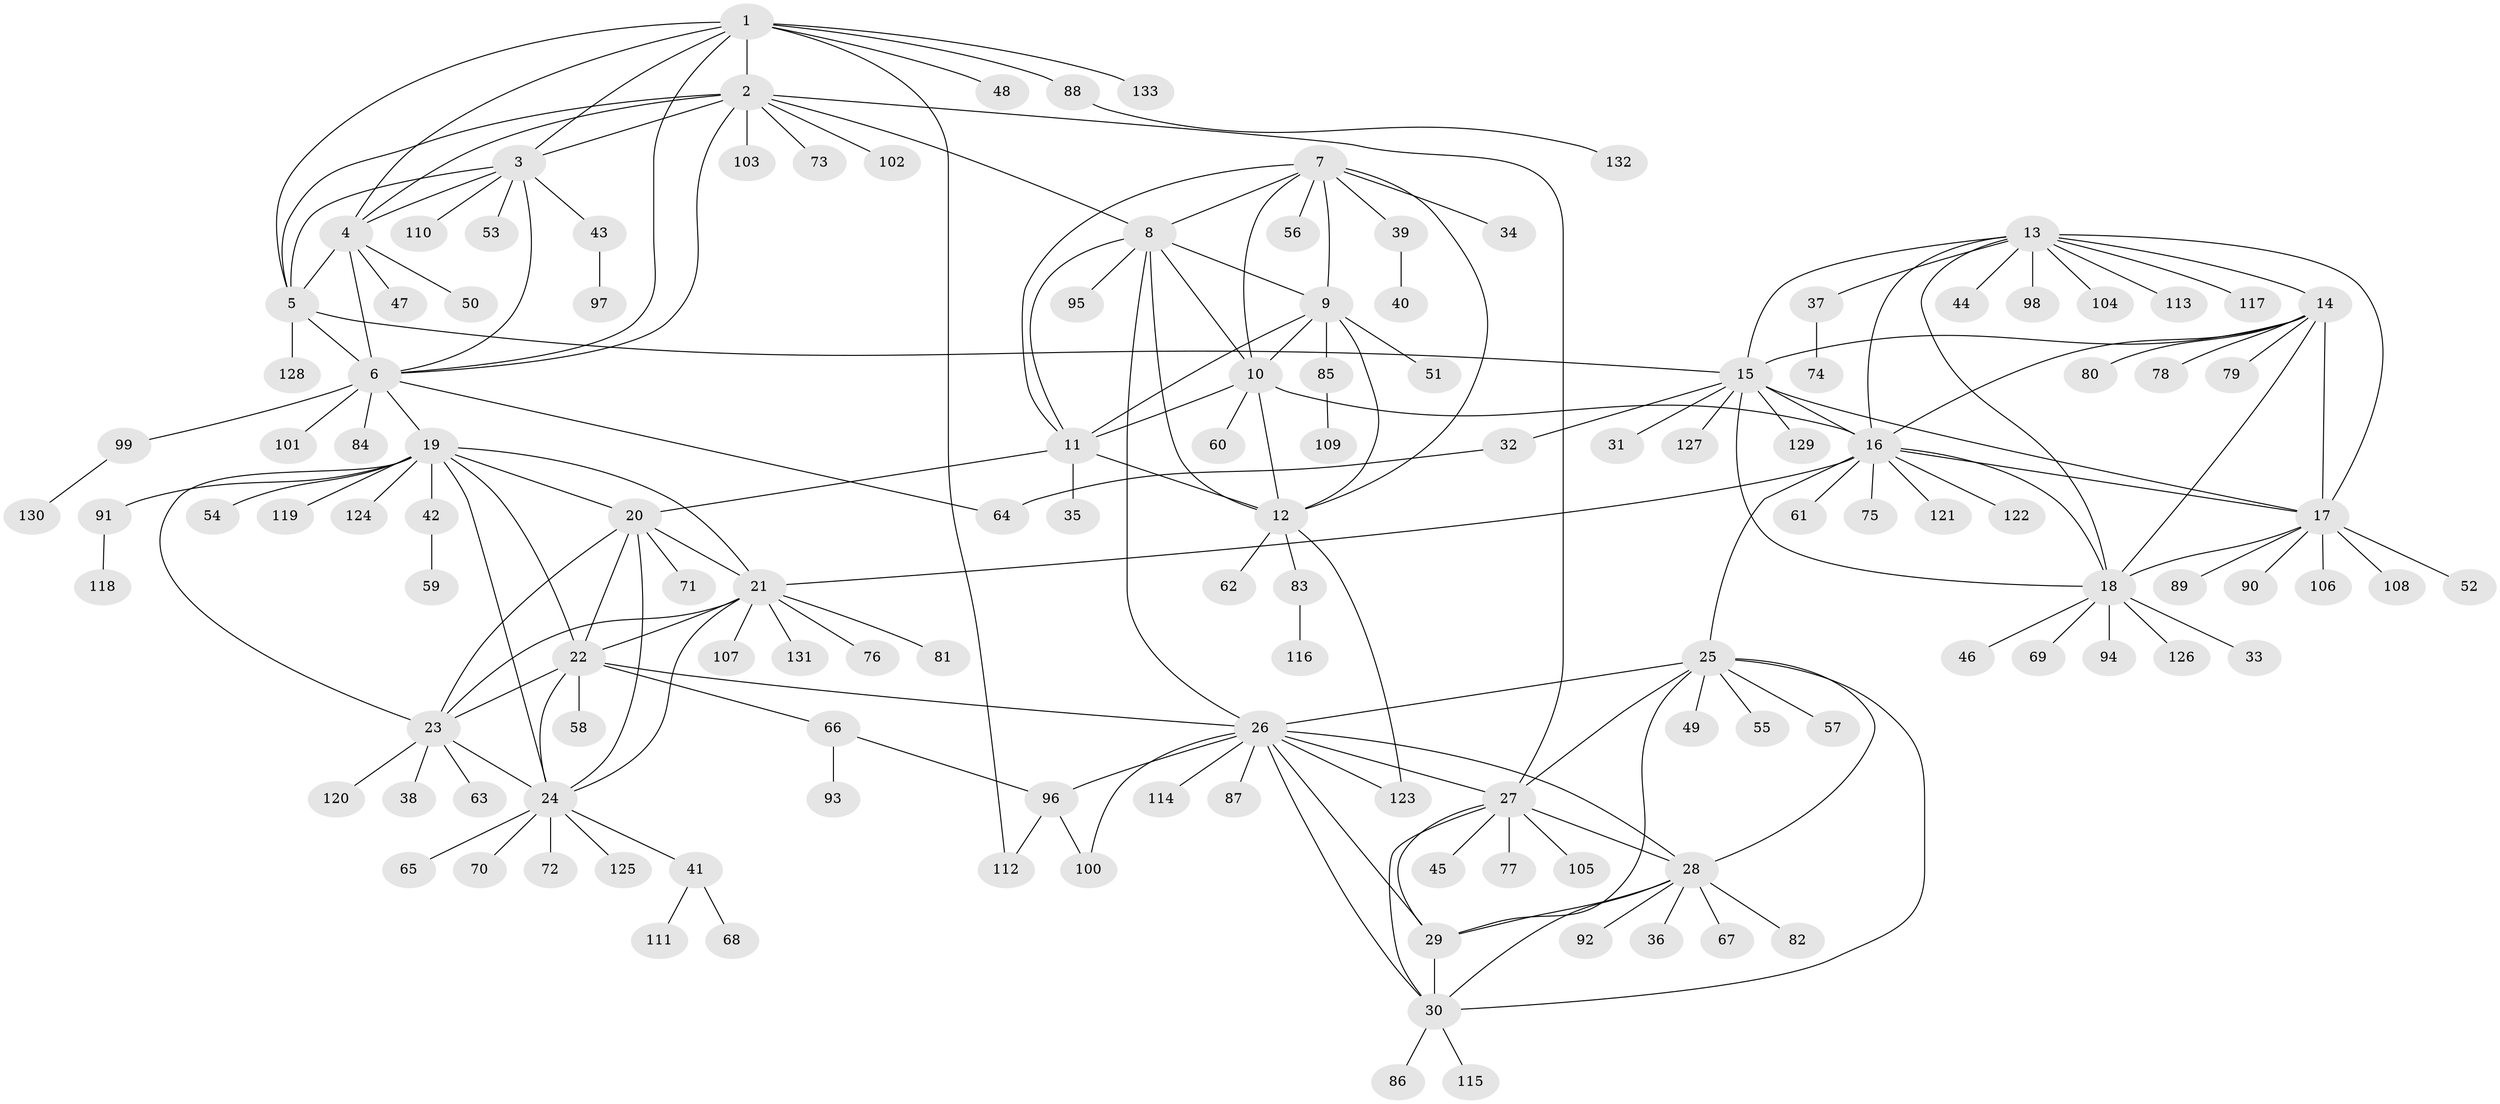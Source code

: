 // Generated by graph-tools (version 1.1) at 2025/11/02/27/25 16:11:32]
// undirected, 133 vertices, 193 edges
graph export_dot {
graph [start="1"]
  node [color=gray90,style=filled];
  1;
  2;
  3;
  4;
  5;
  6;
  7;
  8;
  9;
  10;
  11;
  12;
  13;
  14;
  15;
  16;
  17;
  18;
  19;
  20;
  21;
  22;
  23;
  24;
  25;
  26;
  27;
  28;
  29;
  30;
  31;
  32;
  33;
  34;
  35;
  36;
  37;
  38;
  39;
  40;
  41;
  42;
  43;
  44;
  45;
  46;
  47;
  48;
  49;
  50;
  51;
  52;
  53;
  54;
  55;
  56;
  57;
  58;
  59;
  60;
  61;
  62;
  63;
  64;
  65;
  66;
  67;
  68;
  69;
  70;
  71;
  72;
  73;
  74;
  75;
  76;
  77;
  78;
  79;
  80;
  81;
  82;
  83;
  84;
  85;
  86;
  87;
  88;
  89;
  90;
  91;
  92;
  93;
  94;
  95;
  96;
  97;
  98;
  99;
  100;
  101;
  102;
  103;
  104;
  105;
  106;
  107;
  108;
  109;
  110;
  111;
  112;
  113;
  114;
  115;
  116;
  117;
  118;
  119;
  120;
  121;
  122;
  123;
  124;
  125;
  126;
  127;
  128;
  129;
  130;
  131;
  132;
  133;
  1 -- 2;
  1 -- 3;
  1 -- 4;
  1 -- 5;
  1 -- 6;
  1 -- 48;
  1 -- 88;
  1 -- 112;
  1 -- 133;
  2 -- 3;
  2 -- 4;
  2 -- 5;
  2 -- 6;
  2 -- 8;
  2 -- 27;
  2 -- 73;
  2 -- 102;
  2 -- 103;
  3 -- 4;
  3 -- 5;
  3 -- 6;
  3 -- 43;
  3 -- 53;
  3 -- 110;
  4 -- 5;
  4 -- 6;
  4 -- 47;
  4 -- 50;
  5 -- 6;
  5 -- 15;
  5 -- 128;
  6 -- 19;
  6 -- 64;
  6 -- 84;
  6 -- 99;
  6 -- 101;
  7 -- 8;
  7 -- 9;
  7 -- 10;
  7 -- 11;
  7 -- 12;
  7 -- 34;
  7 -- 39;
  7 -- 56;
  8 -- 9;
  8 -- 10;
  8 -- 11;
  8 -- 12;
  8 -- 26;
  8 -- 95;
  9 -- 10;
  9 -- 11;
  9 -- 12;
  9 -- 51;
  9 -- 85;
  10 -- 11;
  10 -- 12;
  10 -- 16;
  10 -- 60;
  11 -- 12;
  11 -- 20;
  11 -- 35;
  12 -- 62;
  12 -- 83;
  12 -- 123;
  13 -- 14;
  13 -- 15;
  13 -- 16;
  13 -- 17;
  13 -- 18;
  13 -- 37;
  13 -- 44;
  13 -- 98;
  13 -- 104;
  13 -- 113;
  13 -- 117;
  14 -- 15;
  14 -- 16;
  14 -- 17;
  14 -- 18;
  14 -- 78;
  14 -- 79;
  14 -- 80;
  15 -- 16;
  15 -- 17;
  15 -- 18;
  15 -- 31;
  15 -- 32;
  15 -- 127;
  15 -- 129;
  16 -- 17;
  16 -- 18;
  16 -- 21;
  16 -- 25;
  16 -- 61;
  16 -- 75;
  16 -- 121;
  16 -- 122;
  17 -- 18;
  17 -- 52;
  17 -- 89;
  17 -- 90;
  17 -- 106;
  17 -- 108;
  18 -- 33;
  18 -- 46;
  18 -- 69;
  18 -- 94;
  18 -- 126;
  19 -- 20;
  19 -- 21;
  19 -- 22;
  19 -- 23;
  19 -- 24;
  19 -- 42;
  19 -- 54;
  19 -- 91;
  19 -- 119;
  19 -- 124;
  20 -- 21;
  20 -- 22;
  20 -- 23;
  20 -- 24;
  20 -- 71;
  21 -- 22;
  21 -- 23;
  21 -- 24;
  21 -- 76;
  21 -- 81;
  21 -- 107;
  21 -- 131;
  22 -- 23;
  22 -- 24;
  22 -- 26;
  22 -- 58;
  22 -- 66;
  23 -- 24;
  23 -- 38;
  23 -- 63;
  23 -- 120;
  24 -- 41;
  24 -- 65;
  24 -- 70;
  24 -- 72;
  24 -- 125;
  25 -- 26;
  25 -- 27;
  25 -- 28;
  25 -- 29;
  25 -- 30;
  25 -- 49;
  25 -- 55;
  25 -- 57;
  26 -- 27;
  26 -- 28;
  26 -- 29;
  26 -- 30;
  26 -- 87;
  26 -- 96;
  26 -- 100;
  26 -- 114;
  26 -- 123;
  27 -- 28;
  27 -- 29;
  27 -- 30;
  27 -- 45;
  27 -- 77;
  27 -- 105;
  28 -- 29;
  28 -- 30;
  28 -- 36;
  28 -- 67;
  28 -- 82;
  28 -- 92;
  29 -- 30;
  30 -- 86;
  30 -- 115;
  32 -- 64;
  37 -- 74;
  39 -- 40;
  41 -- 68;
  41 -- 111;
  42 -- 59;
  43 -- 97;
  66 -- 93;
  66 -- 96;
  83 -- 116;
  85 -- 109;
  88 -- 132;
  91 -- 118;
  96 -- 100;
  96 -- 112;
  99 -- 130;
}
